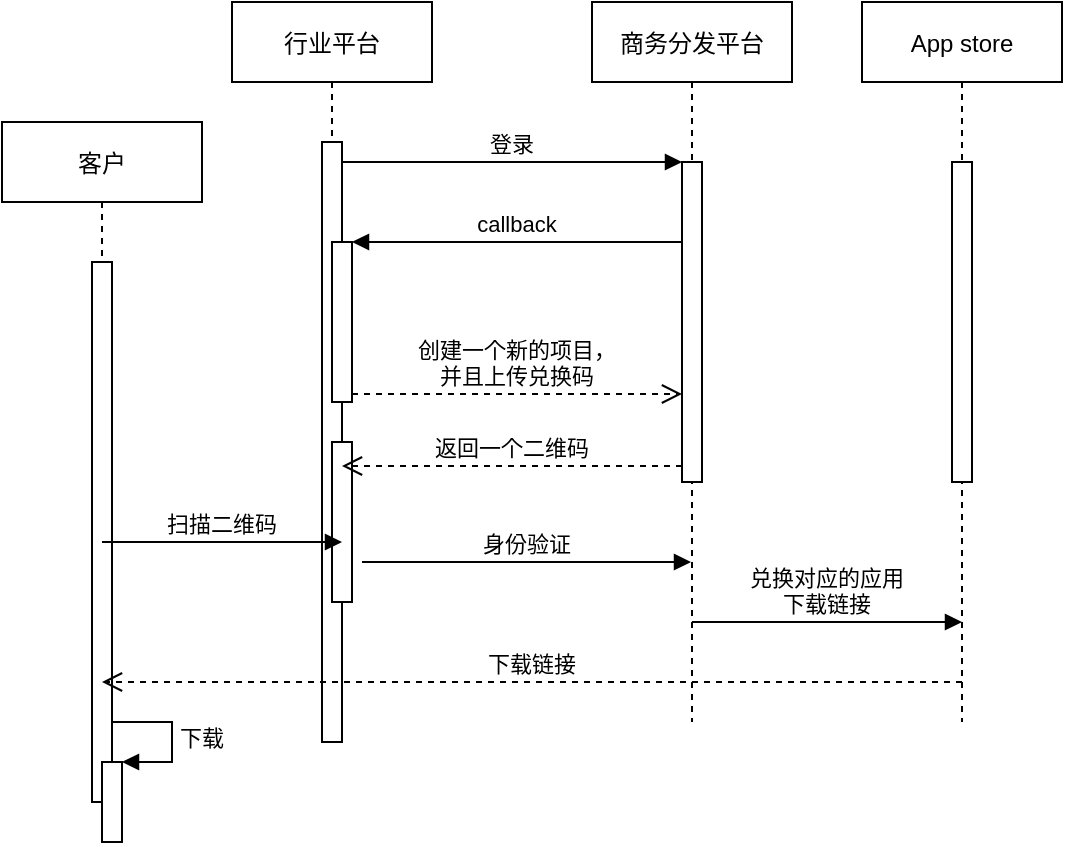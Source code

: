 <mxfile version="20.1.1" type="github">
  <diagram id="kgpKYQtTHZ0yAKxKKP6v" name="Page-1">
    <mxGraphModel dx="1426" dy="684" grid="1" gridSize="10" guides="1" tooltips="1" connect="1" arrows="1" fold="1" page="1" pageScale="1" pageWidth="850" pageHeight="1100" math="0" shadow="0">
      <root>
        <mxCell id="0" />
        <mxCell id="1" parent="0" />
        <mxCell id="3nuBFxr9cyL0pnOWT2aG-1" value="行业平台" style="shape=umlLifeline;perimeter=lifelinePerimeter;container=1;collapsible=0;recursiveResize=0;rounded=0;shadow=0;strokeWidth=1;" parent="1" vertex="1">
          <mxGeometry x="255" y="140" width="100" height="370" as="geometry" />
        </mxCell>
        <mxCell id="3nuBFxr9cyL0pnOWT2aG-2" value="" style="points=[];perimeter=orthogonalPerimeter;rounded=0;shadow=0;strokeWidth=1;" parent="3nuBFxr9cyL0pnOWT2aG-1" vertex="1">
          <mxGeometry x="45" y="70" width="10" height="300" as="geometry" />
        </mxCell>
        <mxCell id="3nuBFxr9cyL0pnOWT2aG-4" value="" style="points=[];perimeter=orthogonalPerimeter;rounded=0;shadow=0;strokeWidth=1;" parent="3nuBFxr9cyL0pnOWT2aG-1" vertex="1">
          <mxGeometry x="50" y="120" width="10" height="80" as="geometry" />
        </mxCell>
        <mxCell id="unnsphnPi3bNTcYpF59s-7" value="" style="points=[];perimeter=orthogonalPerimeter;rounded=0;shadow=0;strokeWidth=1;" vertex="1" parent="3nuBFxr9cyL0pnOWT2aG-1">
          <mxGeometry x="50" y="220" width="10" height="80" as="geometry" />
        </mxCell>
        <mxCell id="3nuBFxr9cyL0pnOWT2aG-5" value="商务分发平台" style="shape=umlLifeline;perimeter=lifelinePerimeter;container=1;collapsible=0;recursiveResize=0;rounded=0;shadow=0;strokeWidth=1;" parent="1" vertex="1">
          <mxGeometry x="435" y="140" width="100" height="360" as="geometry" />
        </mxCell>
        <mxCell id="3nuBFxr9cyL0pnOWT2aG-6" value="" style="points=[];perimeter=orthogonalPerimeter;rounded=0;shadow=0;strokeWidth=1;" parent="3nuBFxr9cyL0pnOWT2aG-5" vertex="1">
          <mxGeometry x="45" y="80" width="10" height="160" as="geometry" />
        </mxCell>
        <mxCell id="3nuBFxr9cyL0pnOWT2aG-7" value="返回一个二维码" style="verticalAlign=bottom;endArrow=open;dashed=1;endSize=8;exitX=0;exitY=0.95;shadow=0;strokeWidth=1;" parent="1" source="3nuBFxr9cyL0pnOWT2aG-6" target="3nuBFxr9cyL0pnOWT2aG-2" edge="1">
          <mxGeometry relative="1" as="geometry">
            <mxPoint x="410" y="296" as="targetPoint" />
          </mxGeometry>
        </mxCell>
        <mxCell id="3nuBFxr9cyL0pnOWT2aG-8" value="登录" style="verticalAlign=bottom;endArrow=block;entryX=0;entryY=0;shadow=0;strokeWidth=1;" parent="1" source="3nuBFxr9cyL0pnOWT2aG-2" target="3nuBFxr9cyL0pnOWT2aG-6" edge="1">
          <mxGeometry relative="1" as="geometry">
            <mxPoint x="410" y="220" as="sourcePoint" />
          </mxGeometry>
        </mxCell>
        <mxCell id="3nuBFxr9cyL0pnOWT2aG-9" value="callback" style="verticalAlign=bottom;endArrow=block;entryX=1;entryY=0;shadow=0;strokeWidth=1;" parent="1" source="3nuBFxr9cyL0pnOWT2aG-6" target="3nuBFxr9cyL0pnOWT2aG-4" edge="1">
          <mxGeometry relative="1" as="geometry">
            <mxPoint x="375" y="260" as="sourcePoint" />
          </mxGeometry>
        </mxCell>
        <mxCell id="3nuBFxr9cyL0pnOWT2aG-10" value="创建一个新的项目，&#xa;并且上传兑换码" style="verticalAlign=bottom;endArrow=open;dashed=1;endSize=8;exitX=1;exitY=0.95;shadow=0;strokeWidth=1;" parent="1" source="3nuBFxr9cyL0pnOWT2aG-4" target="3nuBFxr9cyL0pnOWT2aG-6" edge="1">
          <mxGeometry relative="1" as="geometry">
            <mxPoint x="375" y="317" as="targetPoint" />
          </mxGeometry>
        </mxCell>
        <mxCell id="unnsphnPi3bNTcYpF59s-1" value="客户" style="shape=umlLifeline;perimeter=lifelinePerimeter;container=1;collapsible=0;recursiveResize=0;rounded=0;shadow=0;strokeWidth=1;" vertex="1" parent="1">
          <mxGeometry x="140" y="200" width="100" height="360" as="geometry" />
        </mxCell>
        <mxCell id="unnsphnPi3bNTcYpF59s-2" value="" style="points=[];perimeter=orthogonalPerimeter;rounded=0;shadow=0;strokeWidth=1;" vertex="1" parent="unnsphnPi3bNTcYpF59s-1">
          <mxGeometry x="45" y="70" width="10" height="270" as="geometry" />
        </mxCell>
        <mxCell id="unnsphnPi3bNTcYpF59s-14" value="" style="html=1;points=[];perimeter=orthogonalPerimeter;" vertex="1" parent="unnsphnPi3bNTcYpF59s-1">
          <mxGeometry x="50" y="320" width="10" height="40" as="geometry" />
        </mxCell>
        <mxCell id="unnsphnPi3bNTcYpF59s-15" value="下载" style="edgeStyle=orthogonalEdgeStyle;html=1;align=left;spacingLeft=2;endArrow=block;rounded=0;entryX=1;entryY=0;" edge="1" target="unnsphnPi3bNTcYpF59s-14" parent="unnsphnPi3bNTcYpF59s-1">
          <mxGeometry relative="1" as="geometry">
            <mxPoint x="55" y="300" as="sourcePoint" />
            <Array as="points">
              <mxPoint x="85" y="300" />
            </Array>
          </mxGeometry>
        </mxCell>
        <mxCell id="unnsphnPi3bNTcYpF59s-5" value="App store" style="shape=umlLifeline;perimeter=lifelinePerimeter;container=1;collapsible=0;recursiveResize=0;rounded=0;shadow=0;strokeWidth=1;" vertex="1" parent="1">
          <mxGeometry x="570" y="140" width="100" height="360" as="geometry" />
        </mxCell>
        <mxCell id="unnsphnPi3bNTcYpF59s-6" value="" style="points=[];perimeter=orthogonalPerimeter;rounded=0;shadow=0;strokeWidth=1;" vertex="1" parent="unnsphnPi3bNTcYpF59s-5">
          <mxGeometry x="45" y="80" width="10" height="160" as="geometry" />
        </mxCell>
        <mxCell id="unnsphnPi3bNTcYpF59s-10" value="兑换对应的应用&#xa;下载链接" style="verticalAlign=bottom;endArrow=block;shadow=0;strokeWidth=1;" edge="1" parent="unnsphnPi3bNTcYpF59s-5" source="3nuBFxr9cyL0pnOWT2aG-5">
          <mxGeometry relative="1" as="geometry">
            <mxPoint x="-90" y="310" as="sourcePoint" />
            <mxPoint x="50" y="310" as="targetPoint" />
          </mxGeometry>
        </mxCell>
        <mxCell id="unnsphnPi3bNTcYpF59s-11" value="下载链接" style="verticalAlign=bottom;endArrow=open;dashed=1;endSize=8;exitX=0;exitY=0.95;shadow=0;strokeWidth=1;" edge="1" parent="unnsphnPi3bNTcYpF59s-5" target="unnsphnPi3bNTcYpF59s-1">
          <mxGeometry relative="1" as="geometry">
            <mxPoint x="-120" y="340.0" as="targetPoint" />
            <mxPoint x="50" y="340.0" as="sourcePoint" />
          </mxGeometry>
        </mxCell>
        <mxCell id="unnsphnPi3bNTcYpF59s-8" value="扫描二维码" style="verticalAlign=bottom;endArrow=block;shadow=0;strokeWidth=1;" edge="1" parent="1">
          <mxGeometry relative="1" as="geometry">
            <mxPoint x="190" y="410.0" as="sourcePoint" />
            <mxPoint x="310" y="410" as="targetPoint" />
          </mxGeometry>
        </mxCell>
        <mxCell id="unnsphnPi3bNTcYpF59s-9" value="身份验证" style="verticalAlign=bottom;endArrow=block;shadow=0;strokeWidth=1;" edge="1" parent="1" target="3nuBFxr9cyL0pnOWT2aG-5">
          <mxGeometry relative="1" as="geometry">
            <mxPoint x="320" y="420" as="sourcePoint" />
            <mxPoint x="440" y="420" as="targetPoint" />
          </mxGeometry>
        </mxCell>
      </root>
    </mxGraphModel>
  </diagram>
</mxfile>

